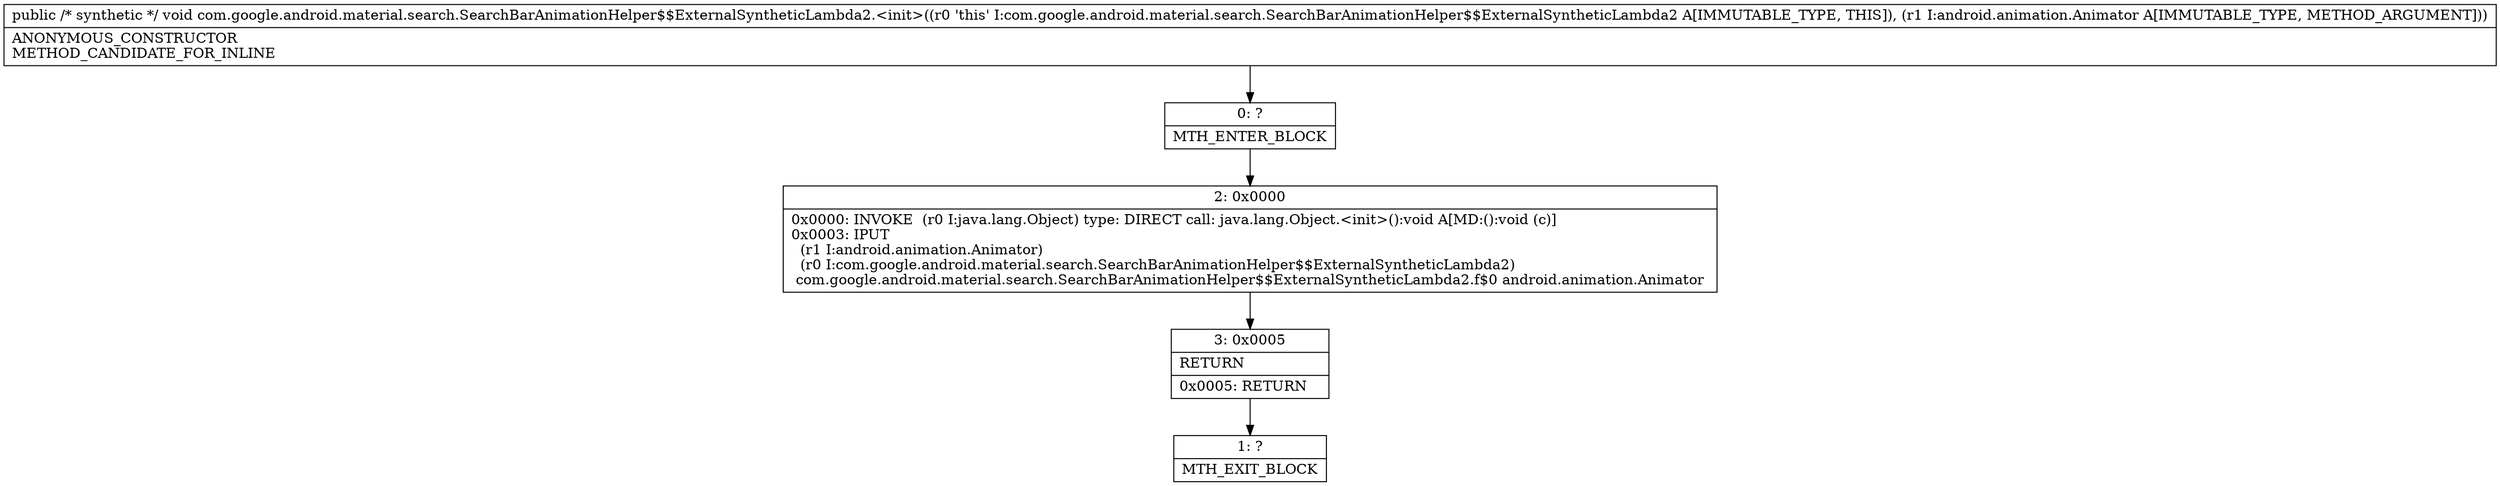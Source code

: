 digraph "CFG forcom.google.android.material.search.SearchBarAnimationHelper$$ExternalSyntheticLambda2.\<init\>(Landroid\/animation\/Animator;)V" {
Node_0 [shape=record,label="{0\:\ ?|MTH_ENTER_BLOCK\l}"];
Node_2 [shape=record,label="{2\:\ 0x0000|0x0000: INVOKE  (r0 I:java.lang.Object) type: DIRECT call: java.lang.Object.\<init\>():void A[MD:():void (c)]\l0x0003: IPUT  \l  (r1 I:android.animation.Animator)\l  (r0 I:com.google.android.material.search.SearchBarAnimationHelper$$ExternalSyntheticLambda2)\l com.google.android.material.search.SearchBarAnimationHelper$$ExternalSyntheticLambda2.f$0 android.animation.Animator \l}"];
Node_3 [shape=record,label="{3\:\ 0x0005|RETURN\l|0x0005: RETURN   \l}"];
Node_1 [shape=record,label="{1\:\ ?|MTH_EXIT_BLOCK\l}"];
MethodNode[shape=record,label="{public \/* synthetic *\/ void com.google.android.material.search.SearchBarAnimationHelper$$ExternalSyntheticLambda2.\<init\>((r0 'this' I:com.google.android.material.search.SearchBarAnimationHelper$$ExternalSyntheticLambda2 A[IMMUTABLE_TYPE, THIS]), (r1 I:android.animation.Animator A[IMMUTABLE_TYPE, METHOD_ARGUMENT]))  | ANONYMOUS_CONSTRUCTOR\lMETHOD_CANDIDATE_FOR_INLINE\l}"];
MethodNode -> Node_0;Node_0 -> Node_2;
Node_2 -> Node_3;
Node_3 -> Node_1;
}

